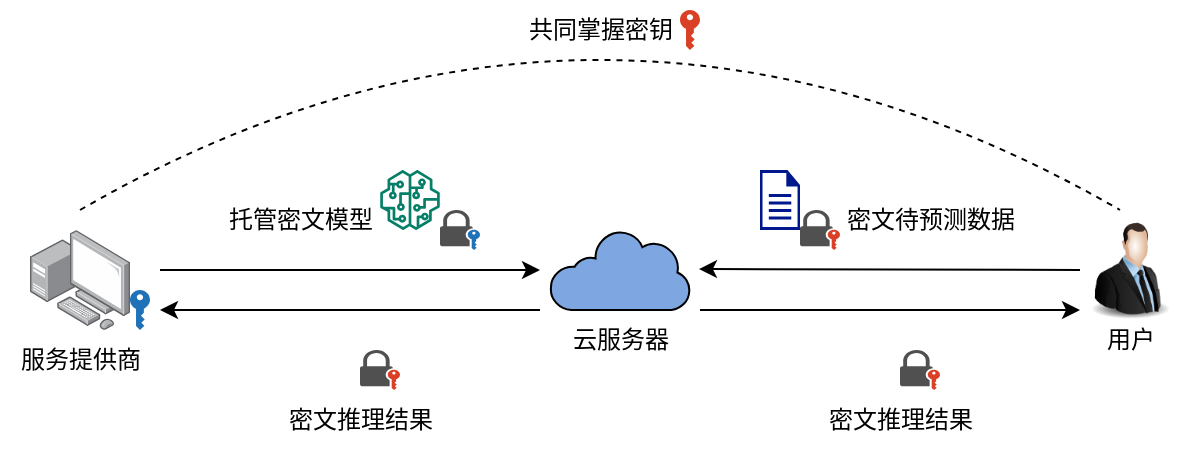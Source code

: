 <mxfile version="21.1.1" type="github">
  <diagram name="第 1 页" id="ydfWIhaEGLxtbmc5iYuI">
    <mxGraphModel dx="897" dy="176" grid="1" gridSize="10" guides="1" tooltips="1" connect="1" arrows="1" fold="1" page="0" pageScale="1" pageWidth="827" pageHeight="1169" math="1" shadow="0">
      <root>
        <mxCell id="0" />
        <mxCell id="1" parent="0" />
        <mxCell id="ERm1mdS63n6slfigO-xv-26" style="orthogonalLoop=1;jettySize=auto;html=1;endFill=1;movable=1;resizable=1;rotatable=1;deletable=1;editable=1;locked=0;connectable=1;" parent="1" edge="1">
          <mxGeometry relative="1" as="geometry">
            <mxPoint x="370" y="730" as="sourcePoint" />
            <mxPoint x="560" y="730" as="targetPoint" />
          </mxGeometry>
        </mxCell>
        <mxCell id="ERm1mdS63n6slfigO-xv-6" value="云服务器" style="text;html=1;align=center;verticalAlign=middle;resizable=0;points=[];autosize=1;strokeColor=none;fillColor=none;" parent="1" vertex="1">
          <mxGeometry x="295" y="730" width="70" height="30" as="geometry" />
        </mxCell>
        <mxCell id="ERm1mdS63n6slfigO-xv-11" value="" style="endArrow=classic;html=1;rounded=0;" parent="1" edge="1">
          <mxGeometry width="50" height="50" relative="1" as="geometry">
            <mxPoint x="100" y="710" as="sourcePoint" />
            <mxPoint x="290" y="710" as="targetPoint" />
          </mxGeometry>
        </mxCell>
        <mxCell id="ERm1mdS63n6slfigO-xv-14" value="托管密文模型" style="text;html=1;align=center;verticalAlign=middle;resizable=0;points=[];autosize=1;strokeColor=none;fillColor=none;" parent="1" vertex="1">
          <mxGeometry x="120" y="670" width="100" height="30" as="geometry" />
        </mxCell>
        <mxCell id="ERm1mdS63n6slfigO-xv-16" value="" style="endArrow=classic;html=1;rounded=0;entryX=1.064;entryY=0.488;entryDx=0;entryDy=0;entryPerimeter=0;" parent="1" edge="1" target="8cyVTwTjGE4YOZVXD0gR-72">
          <mxGeometry width="50" height="50" relative="1" as="geometry">
            <mxPoint x="560" y="710" as="sourcePoint" />
            <mxPoint x="380" y="525" as="targetPoint" />
          </mxGeometry>
        </mxCell>
        <mxCell id="ERm1mdS63n6slfigO-xv-20" value="密文待预测数据" style="text;html=1;align=center;verticalAlign=middle;resizable=0;points=[];autosize=1;strokeColor=none;fillColor=none;" parent="1" vertex="1">
          <mxGeometry x="430" y="670" width="110" height="30" as="geometry" />
        </mxCell>
        <mxCell id="8cyVTwTjGE4YOZVXD0gR-23" value="密文推理结果" style="text;html=1;align=center;verticalAlign=middle;resizable=0;points=[];autosize=1;strokeColor=none;fillColor=none;" parent="1" vertex="1">
          <mxGeometry x="150" y="770" width="100" height="30" as="geometry" />
        </mxCell>
        <mxCell id="8cyVTwTjGE4YOZVXD0gR-35" value="" style="group" parent="1" vertex="1" connectable="0">
          <mxGeometry x="560" y="680" width="50" height="80" as="geometry" />
        </mxCell>
        <mxCell id="8cyVTwTjGE4YOZVXD0gR-34" value="" style="image;html=1;image=img/lib/clip_art/people/Suit_Man_128x128.png" parent="8cyVTwTjGE4YOZVXD0gR-35" vertex="1">
          <mxGeometry width="50" height="60" as="geometry" />
        </mxCell>
        <mxCell id="ERm1mdS63n6slfigO-xv-3" value="用户" style="text;html=1;align=center;verticalAlign=middle;resizable=0;points=[];autosize=1;strokeColor=none;fillColor=none;container=0;" parent="8cyVTwTjGE4YOZVXD0gR-35" vertex="1">
          <mxGeometry y="50" width="50" height="30" as="geometry" />
        </mxCell>
        <mxCell id="8cyVTwTjGE4YOZVXD0gR-56" value="" style="group" parent="1" vertex="1" connectable="0">
          <mxGeometry x="190" y="730" width="50" height="40" as="geometry" />
        </mxCell>
        <mxCell id="8cyVTwTjGE4YOZVXD0gR-57" value="" style="shape=image;html=1;verticalAlign=top;verticalLabelPosition=bottom;labelBackgroundColor=#ffffff;imageAspect=0;aspect=fixed;image=https://cdn4.iconfinder.com/data/icons/ionicons/512/icon-document-text-128.png" parent="8cyVTwTjGE4YOZVXD0gR-56" vertex="1">
          <mxGeometry x="-10" y="10" width="30" height="30" as="geometry" />
        </mxCell>
        <mxCell id="8cyVTwTjGE4YOZVXD0gR-58" value="" style="sketch=0;pointerEvents=1;shadow=0;dashed=0;html=1;strokeColor=none;fillColor=#505050;labelPosition=center;verticalLabelPosition=bottom;verticalAlign=top;outlineConnect=0;align=center;shape=mxgraph.office.security.lock_with_key_security_orange;container=0;" parent="8cyVTwTjGE4YOZVXD0gR-56" vertex="1">
          <mxGeometry x="10" y="20" width="20" height="20" as="geometry" />
        </mxCell>
        <mxCell id="8cyVTwTjGE4YOZVXD0gR-72" value="" style="sketch=0;aspect=fixed;pointerEvents=1;shadow=0;dashed=0;html=1;labelPosition=center;verticalLabelPosition=bottom;verticalAlign=top;align=center;shape=mxgraph.mscae.enterprise.internet;fillColor=#7EA6E0;" parent="1" vertex="1">
          <mxGeometry x="295" y="690" width="70" height="40" as="geometry" />
        </mxCell>
        <mxCell id="pqwwj5nf9vd8e8HmNHnj-2" value="" style="group" vertex="1" connectable="0" parent="1">
          <mxGeometry x="400" y="660" width="40" height="40" as="geometry" />
        </mxCell>
        <mxCell id="8cyVTwTjGE4YOZVXD0gR-37" value="" style="sketch=0;pointerEvents=1;shadow=0;dashed=0;html=1;strokeColor=none;fillColor=#505050;labelPosition=center;verticalLabelPosition=bottom;verticalAlign=top;outlineConnect=0;align=center;shape=mxgraph.office.security.lock_with_key_security_orange;container=0;" parent="pqwwj5nf9vd8e8HmNHnj-2" vertex="1">
          <mxGeometry x="20" y="20" width="20" height="20" as="geometry" />
        </mxCell>
        <mxCell id="8cyVTwTjGE4YOZVXD0gR-46" value="" style="sketch=0;aspect=fixed;pointerEvents=1;shadow=0;dashed=0;html=1;strokeColor=none;labelPosition=center;verticalLabelPosition=bottom;verticalAlign=top;align=center;fillColor=#00188D;shape=mxgraph.mscae.enterprise.document;container=0;" parent="pqwwj5nf9vd8e8HmNHnj-2" vertex="1">
          <mxGeometry width="20" height="30" as="geometry" />
        </mxCell>
        <mxCell id="pqwwj5nf9vd8e8HmNHnj-6" value="" style="group;glass=0;" vertex="1" connectable="0" parent="1">
          <mxGeometry x="20" y="690" width="80" height="80" as="geometry" />
        </mxCell>
        <mxCell id="ERm1mdS63n6slfigO-xv-2" value="服务提供商" style="text;html=1;align=center;verticalAlign=middle;resizable=0;points=[];autosize=1;strokeColor=none;fillColor=none;container=0;" parent="pqwwj5nf9vd8e8HmNHnj-6" vertex="1">
          <mxGeometry y="50" width="80" height="30" as="geometry" />
        </mxCell>
        <mxCell id="8cyVTwTjGE4YOZVXD0gR-40" value="" style="sketch=0;pointerEvents=1;shadow=0;dashed=0;html=1;strokeColor=none;labelPosition=center;verticalLabelPosition=bottom;verticalAlign=top;outlineConnect=0;align=center;shape=mxgraph.office.security.key_permissions;fillColor=#2072B8;container=0;" parent="pqwwj5nf9vd8e8HmNHnj-6" vertex="1">
          <mxGeometry x="65" y="30" width="10" height="20" as="geometry" />
        </mxCell>
        <mxCell id="ERm1mdS63n6slfigO-xv-1" value="" style="image;points=[];aspect=fixed;html=1;align=center;shadow=0;dashed=0;image=img/lib/allied_telesis/computer_and_terminals/Personal_Computer_with_Server.svg;container=0;" parent="pqwwj5nf9vd8e8HmNHnj-6" vertex="1">
          <mxGeometry x="15" width="50" height="50" as="geometry" />
        </mxCell>
        <mxCell id="pqwwj5nf9vd8e8HmNHnj-7" style="orthogonalLoop=1;jettySize=auto;html=1;endFill=1;movable=1;resizable=1;rotatable=1;deletable=1;editable=1;locked=0;connectable=1;" edge="1" parent="1">
          <mxGeometry relative="1" as="geometry">
            <mxPoint x="290" y="730" as="sourcePoint" />
            <mxPoint x="100" y="730" as="targetPoint" />
          </mxGeometry>
        </mxCell>
        <mxCell id="pqwwj5nf9vd8e8HmNHnj-11" value="" style="group" vertex="1" connectable="0" parent="1">
          <mxGeometry x="210" y="660" width="50" height="40" as="geometry" />
        </mxCell>
        <mxCell id="pqwwj5nf9vd8e8HmNHnj-12" value="" style="sketch=0;pointerEvents=1;shadow=0;dashed=0;html=1;strokeColor=none;fillColor=#505050;labelPosition=center;verticalLabelPosition=bottom;verticalAlign=top;outlineConnect=0;align=center;shape=mxgraph.office.security.lock_with_key_security_blue;container=0;" vertex="1" parent="pqwwj5nf9vd8e8HmNHnj-11">
          <mxGeometry x="30" y="20" width="20" height="20" as="geometry" />
        </mxCell>
        <mxCell id="pqwwj5nf9vd8e8HmNHnj-13" value="" style="sketch=0;outlineConnect=0;fontColor=#232F3E;gradientColor=none;fillColor=#067F68;strokeColor=none;dashed=0;verticalLabelPosition=bottom;verticalAlign=top;align=center;html=1;fontSize=12;fontStyle=0;aspect=fixed;pointerEvents=1;shape=mxgraph.aws4.sagemaker_model;container=0;" vertex="1" parent="pqwwj5nf9vd8e8HmNHnj-11">
          <mxGeometry width="30" height="30" as="geometry" />
        </mxCell>
        <mxCell id="pqwwj5nf9vd8e8HmNHnj-15" value="" style="endArrow=none;dashed=1;html=1;rounded=0;curved=1;" edge="1" parent="1">
          <mxGeometry width="50" height="50" relative="1" as="geometry">
            <mxPoint x="60" y="680" as="sourcePoint" />
            <mxPoint x="580" y="680" as="targetPoint" />
            <Array as="points">
              <mxPoint x="320" y="530" />
            </Array>
          </mxGeometry>
        </mxCell>
        <mxCell id="pqwwj5nf9vd8e8HmNHnj-16" value="" style="shape=image;html=1;verticalAlign=top;verticalLabelPosition=bottom;labelBackgroundColor=#ffffff;imageAspect=0;aspect=fixed;image=https://cdn4.iconfinder.com/data/icons/ionicons/512/icon-document-text-128.png" vertex="1" parent="1">
          <mxGeometry x="450" y="740" width="30" height="30" as="geometry" />
        </mxCell>
        <mxCell id="pqwwj5nf9vd8e8HmNHnj-17" value="" style="sketch=0;pointerEvents=1;shadow=0;dashed=0;html=1;strokeColor=none;fillColor=#505050;labelPosition=center;verticalLabelPosition=bottom;verticalAlign=top;outlineConnect=0;align=center;shape=mxgraph.office.security.lock_with_key_security_orange;container=0;" vertex="1" parent="1">
          <mxGeometry x="470" y="750" width="20" height="20" as="geometry" />
        </mxCell>
        <mxCell id="pqwwj5nf9vd8e8HmNHnj-19" value="密文推理结果" style="text;html=1;align=center;verticalAlign=middle;resizable=0;points=[];autosize=1;strokeColor=none;fillColor=none;" vertex="1" parent="1">
          <mxGeometry x="420" y="770" width="100" height="30" as="geometry" />
        </mxCell>
        <mxCell id="pqwwj5nf9vd8e8HmNHnj-22" value="" style="group" vertex="1" connectable="0" parent="1">
          <mxGeometry x="270" y="575" width="100" height="30" as="geometry" />
        </mxCell>
        <mxCell id="8cyVTwTjGE4YOZVXD0gR-41" value="" style="sketch=0;pointerEvents=1;shadow=0;dashed=0;html=1;strokeColor=none;labelPosition=center;verticalLabelPosition=bottom;verticalAlign=top;outlineConnect=0;align=center;shape=mxgraph.office.security.key_permissions;fillColor=#DA4026;container=0;" parent="pqwwj5nf9vd8e8HmNHnj-22" vertex="1">
          <mxGeometry x="90" y="5" width="10" height="20" as="geometry" />
        </mxCell>
        <mxCell id="8cyVTwTjGE4YOZVXD0gR-20" value="共同掌握密钥" style="text;html=1;align=center;verticalAlign=middle;resizable=0;points=[];autosize=1;strokeColor=none;fillColor=none;container=0;" parent="pqwwj5nf9vd8e8HmNHnj-22" vertex="1">
          <mxGeometry width="100" height="30" as="geometry" />
        </mxCell>
      </root>
    </mxGraphModel>
  </diagram>
</mxfile>
